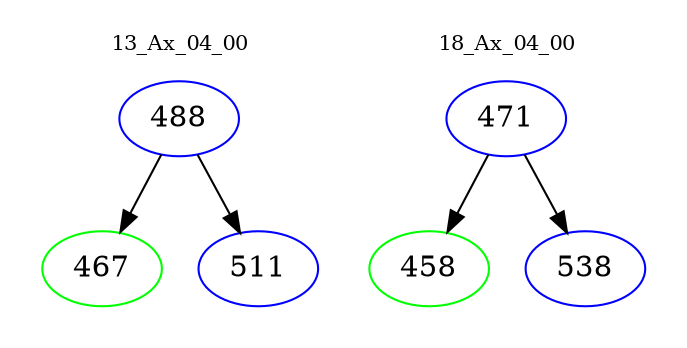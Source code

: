 digraph{
subgraph cluster_0 {
color = white
label = "13_Ax_04_00";
fontsize=10;
T0_488 [label="488", color="blue"]
T0_488 -> T0_467 [color="black"]
T0_467 [label="467", color="green"]
T0_488 -> T0_511 [color="black"]
T0_511 [label="511", color="blue"]
}
subgraph cluster_1 {
color = white
label = "18_Ax_04_00";
fontsize=10;
T1_471 [label="471", color="blue"]
T1_471 -> T1_458 [color="black"]
T1_458 [label="458", color="green"]
T1_471 -> T1_538 [color="black"]
T1_538 [label="538", color="blue"]
}
}
